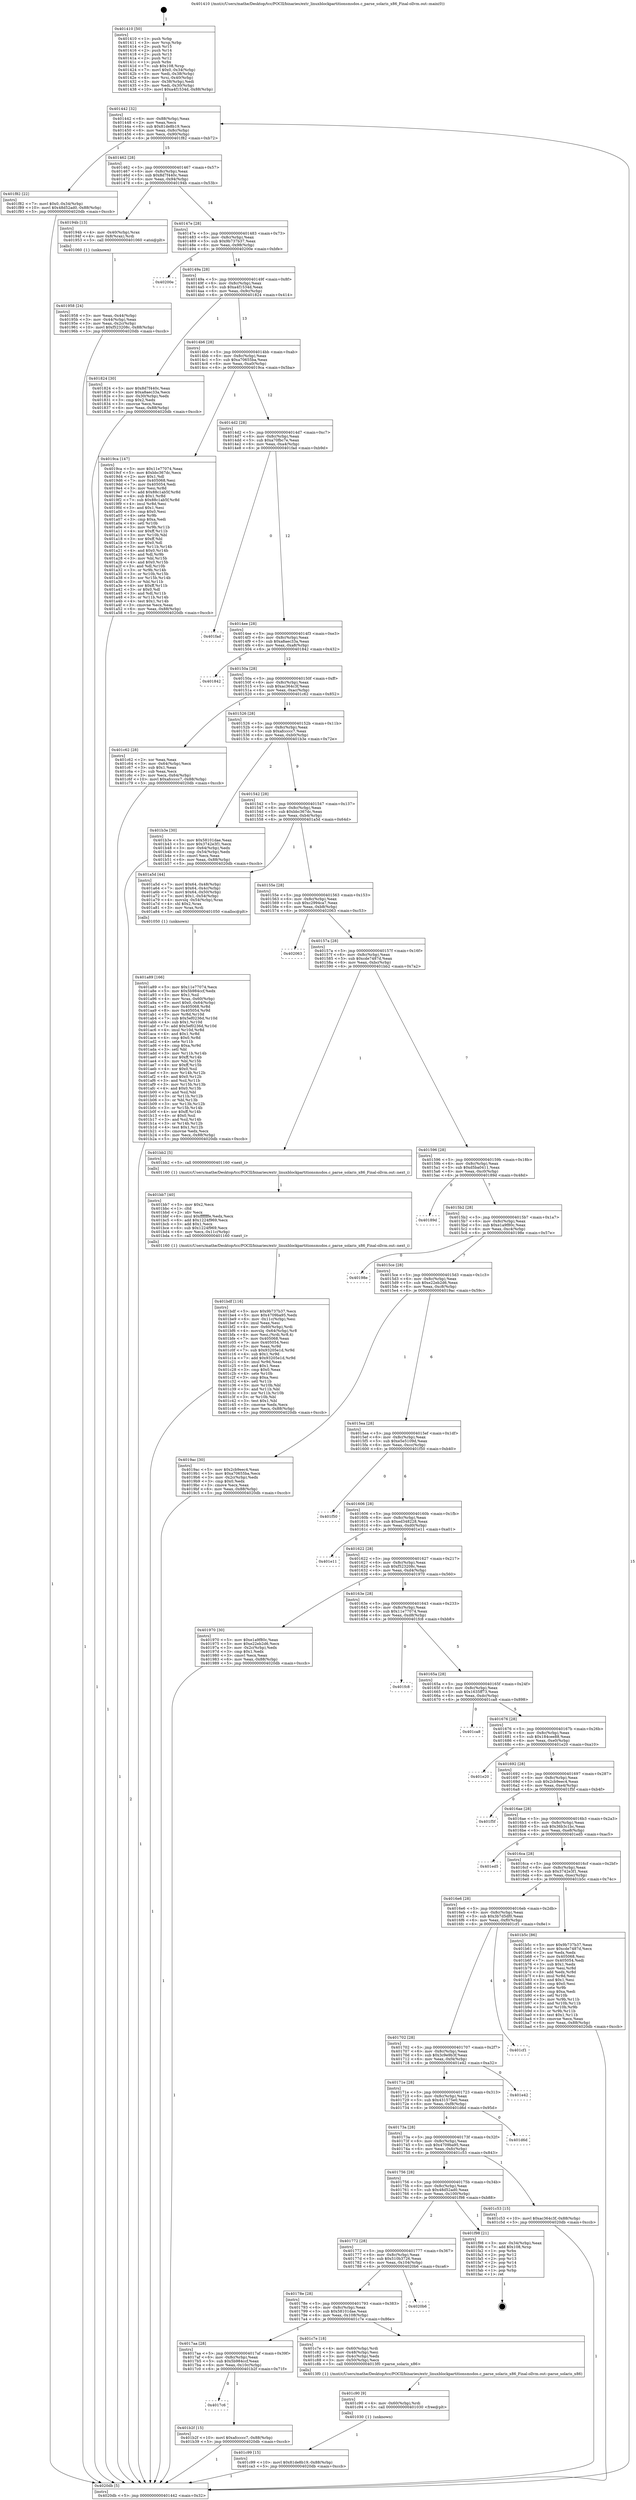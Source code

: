 digraph "0x401410" {
  label = "0x401410 (/mnt/c/Users/mathe/Desktop/tcc/POCII/binaries/extr_linuxblockpartitionsmsdos.c_parse_solaris_x86_Final-ollvm.out::main(0))"
  labelloc = "t"
  node[shape=record]

  Entry [label="",width=0.3,height=0.3,shape=circle,fillcolor=black,style=filled]
  "0x401442" [label="{
     0x401442 [32]\l
     | [instrs]\l
     &nbsp;&nbsp;0x401442 \<+6\>: mov -0x88(%rbp),%eax\l
     &nbsp;&nbsp;0x401448 \<+2\>: mov %eax,%ecx\l
     &nbsp;&nbsp;0x40144a \<+6\>: sub $0x81de8b19,%ecx\l
     &nbsp;&nbsp;0x401450 \<+6\>: mov %eax,-0x8c(%rbp)\l
     &nbsp;&nbsp;0x401456 \<+6\>: mov %ecx,-0x90(%rbp)\l
     &nbsp;&nbsp;0x40145c \<+6\>: je 0000000000401f82 \<main+0xb72\>\l
  }"]
  "0x401f82" [label="{
     0x401f82 [22]\l
     | [instrs]\l
     &nbsp;&nbsp;0x401f82 \<+7\>: movl $0x0,-0x34(%rbp)\l
     &nbsp;&nbsp;0x401f89 \<+10\>: movl $0x48d52ad0,-0x88(%rbp)\l
     &nbsp;&nbsp;0x401f93 \<+5\>: jmp 00000000004020db \<main+0xccb\>\l
  }"]
  "0x401462" [label="{
     0x401462 [28]\l
     | [instrs]\l
     &nbsp;&nbsp;0x401462 \<+5\>: jmp 0000000000401467 \<main+0x57\>\l
     &nbsp;&nbsp;0x401467 \<+6\>: mov -0x8c(%rbp),%eax\l
     &nbsp;&nbsp;0x40146d \<+5\>: sub $0x8d7f440c,%eax\l
     &nbsp;&nbsp;0x401472 \<+6\>: mov %eax,-0x94(%rbp)\l
     &nbsp;&nbsp;0x401478 \<+6\>: je 000000000040194b \<main+0x53b\>\l
  }"]
  Exit [label="",width=0.3,height=0.3,shape=circle,fillcolor=black,style=filled,peripheries=2]
  "0x40194b" [label="{
     0x40194b [13]\l
     | [instrs]\l
     &nbsp;&nbsp;0x40194b \<+4\>: mov -0x40(%rbp),%rax\l
     &nbsp;&nbsp;0x40194f \<+4\>: mov 0x8(%rax),%rdi\l
     &nbsp;&nbsp;0x401953 \<+5\>: call 0000000000401060 \<atoi@plt\>\l
     | [calls]\l
     &nbsp;&nbsp;0x401060 \{1\} (unknown)\l
  }"]
  "0x40147e" [label="{
     0x40147e [28]\l
     | [instrs]\l
     &nbsp;&nbsp;0x40147e \<+5\>: jmp 0000000000401483 \<main+0x73\>\l
     &nbsp;&nbsp;0x401483 \<+6\>: mov -0x8c(%rbp),%eax\l
     &nbsp;&nbsp;0x401489 \<+5\>: sub $0x9b737b37,%eax\l
     &nbsp;&nbsp;0x40148e \<+6\>: mov %eax,-0x98(%rbp)\l
     &nbsp;&nbsp;0x401494 \<+6\>: je 000000000040200e \<main+0xbfe\>\l
  }"]
  "0x401c99" [label="{
     0x401c99 [15]\l
     | [instrs]\l
     &nbsp;&nbsp;0x401c99 \<+10\>: movl $0x81de8b19,-0x88(%rbp)\l
     &nbsp;&nbsp;0x401ca3 \<+5\>: jmp 00000000004020db \<main+0xccb\>\l
  }"]
  "0x40200e" [label="{
     0x40200e\l
  }", style=dashed]
  "0x40149a" [label="{
     0x40149a [28]\l
     | [instrs]\l
     &nbsp;&nbsp;0x40149a \<+5\>: jmp 000000000040149f \<main+0x8f\>\l
     &nbsp;&nbsp;0x40149f \<+6\>: mov -0x8c(%rbp),%eax\l
     &nbsp;&nbsp;0x4014a5 \<+5\>: sub $0xa4f1534d,%eax\l
     &nbsp;&nbsp;0x4014aa \<+6\>: mov %eax,-0x9c(%rbp)\l
     &nbsp;&nbsp;0x4014b0 \<+6\>: je 0000000000401824 \<main+0x414\>\l
  }"]
  "0x401c90" [label="{
     0x401c90 [9]\l
     | [instrs]\l
     &nbsp;&nbsp;0x401c90 \<+4\>: mov -0x60(%rbp),%rdi\l
     &nbsp;&nbsp;0x401c94 \<+5\>: call 0000000000401030 \<free@plt\>\l
     | [calls]\l
     &nbsp;&nbsp;0x401030 \{1\} (unknown)\l
  }"]
  "0x401824" [label="{
     0x401824 [30]\l
     | [instrs]\l
     &nbsp;&nbsp;0x401824 \<+5\>: mov $0x8d7f440c,%eax\l
     &nbsp;&nbsp;0x401829 \<+5\>: mov $0xa8aec33a,%ecx\l
     &nbsp;&nbsp;0x40182e \<+3\>: mov -0x30(%rbp),%edx\l
     &nbsp;&nbsp;0x401831 \<+3\>: cmp $0x2,%edx\l
     &nbsp;&nbsp;0x401834 \<+3\>: cmovne %ecx,%eax\l
     &nbsp;&nbsp;0x401837 \<+6\>: mov %eax,-0x88(%rbp)\l
     &nbsp;&nbsp;0x40183d \<+5\>: jmp 00000000004020db \<main+0xccb\>\l
  }"]
  "0x4014b6" [label="{
     0x4014b6 [28]\l
     | [instrs]\l
     &nbsp;&nbsp;0x4014b6 \<+5\>: jmp 00000000004014bb \<main+0xab\>\l
     &nbsp;&nbsp;0x4014bb \<+6\>: mov -0x8c(%rbp),%eax\l
     &nbsp;&nbsp;0x4014c1 \<+5\>: sub $0xa70655ba,%eax\l
     &nbsp;&nbsp;0x4014c6 \<+6\>: mov %eax,-0xa0(%rbp)\l
     &nbsp;&nbsp;0x4014cc \<+6\>: je 00000000004019ca \<main+0x5ba\>\l
  }"]
  "0x4020db" [label="{
     0x4020db [5]\l
     | [instrs]\l
     &nbsp;&nbsp;0x4020db \<+5\>: jmp 0000000000401442 \<main+0x32\>\l
  }"]
  "0x401410" [label="{
     0x401410 [50]\l
     | [instrs]\l
     &nbsp;&nbsp;0x401410 \<+1\>: push %rbp\l
     &nbsp;&nbsp;0x401411 \<+3\>: mov %rsp,%rbp\l
     &nbsp;&nbsp;0x401414 \<+2\>: push %r15\l
     &nbsp;&nbsp;0x401416 \<+2\>: push %r14\l
     &nbsp;&nbsp;0x401418 \<+2\>: push %r13\l
     &nbsp;&nbsp;0x40141a \<+2\>: push %r12\l
     &nbsp;&nbsp;0x40141c \<+1\>: push %rbx\l
     &nbsp;&nbsp;0x40141d \<+7\>: sub $0x108,%rsp\l
     &nbsp;&nbsp;0x401424 \<+7\>: movl $0x0,-0x34(%rbp)\l
     &nbsp;&nbsp;0x40142b \<+3\>: mov %edi,-0x38(%rbp)\l
     &nbsp;&nbsp;0x40142e \<+4\>: mov %rsi,-0x40(%rbp)\l
     &nbsp;&nbsp;0x401432 \<+3\>: mov -0x38(%rbp),%edi\l
     &nbsp;&nbsp;0x401435 \<+3\>: mov %edi,-0x30(%rbp)\l
     &nbsp;&nbsp;0x401438 \<+10\>: movl $0xa4f1534d,-0x88(%rbp)\l
  }"]
  "0x401958" [label="{
     0x401958 [24]\l
     | [instrs]\l
     &nbsp;&nbsp;0x401958 \<+3\>: mov %eax,-0x44(%rbp)\l
     &nbsp;&nbsp;0x40195b \<+3\>: mov -0x44(%rbp),%eax\l
     &nbsp;&nbsp;0x40195e \<+3\>: mov %eax,-0x2c(%rbp)\l
     &nbsp;&nbsp;0x401961 \<+10\>: movl $0xf523208c,-0x88(%rbp)\l
     &nbsp;&nbsp;0x40196b \<+5\>: jmp 00000000004020db \<main+0xccb\>\l
  }"]
  "0x401bdf" [label="{
     0x401bdf [116]\l
     | [instrs]\l
     &nbsp;&nbsp;0x401bdf \<+5\>: mov $0x9b737b37,%ecx\l
     &nbsp;&nbsp;0x401be4 \<+5\>: mov $0x4709ba95,%edx\l
     &nbsp;&nbsp;0x401be9 \<+6\>: mov -0x11c(%rbp),%esi\l
     &nbsp;&nbsp;0x401bef \<+3\>: imul %eax,%esi\l
     &nbsp;&nbsp;0x401bf2 \<+4\>: mov -0x60(%rbp),%rdi\l
     &nbsp;&nbsp;0x401bf6 \<+4\>: movslq -0x64(%rbp),%r8\l
     &nbsp;&nbsp;0x401bfa \<+4\>: mov %esi,(%rdi,%r8,4)\l
     &nbsp;&nbsp;0x401bfe \<+7\>: mov 0x405068,%eax\l
     &nbsp;&nbsp;0x401c05 \<+7\>: mov 0x405054,%esi\l
     &nbsp;&nbsp;0x401c0c \<+3\>: mov %eax,%r9d\l
     &nbsp;&nbsp;0x401c0f \<+7\>: sub $0x93205e1d,%r9d\l
     &nbsp;&nbsp;0x401c16 \<+4\>: sub $0x1,%r9d\l
     &nbsp;&nbsp;0x401c1a \<+7\>: add $0x93205e1d,%r9d\l
     &nbsp;&nbsp;0x401c21 \<+4\>: imul %r9d,%eax\l
     &nbsp;&nbsp;0x401c25 \<+3\>: and $0x1,%eax\l
     &nbsp;&nbsp;0x401c28 \<+3\>: cmp $0x0,%eax\l
     &nbsp;&nbsp;0x401c2b \<+4\>: sete %r10b\l
     &nbsp;&nbsp;0x401c2f \<+3\>: cmp $0xa,%esi\l
     &nbsp;&nbsp;0x401c32 \<+4\>: setl %r11b\l
     &nbsp;&nbsp;0x401c36 \<+3\>: mov %r10b,%bl\l
     &nbsp;&nbsp;0x401c39 \<+3\>: and %r11b,%bl\l
     &nbsp;&nbsp;0x401c3c \<+3\>: xor %r11b,%r10b\l
     &nbsp;&nbsp;0x401c3f \<+3\>: or %r10b,%bl\l
     &nbsp;&nbsp;0x401c42 \<+3\>: test $0x1,%bl\l
     &nbsp;&nbsp;0x401c45 \<+3\>: cmovne %edx,%ecx\l
     &nbsp;&nbsp;0x401c48 \<+6\>: mov %ecx,-0x88(%rbp)\l
     &nbsp;&nbsp;0x401c4e \<+5\>: jmp 00000000004020db \<main+0xccb\>\l
  }"]
  "0x4019ca" [label="{
     0x4019ca [147]\l
     | [instrs]\l
     &nbsp;&nbsp;0x4019ca \<+5\>: mov $0x11e77074,%eax\l
     &nbsp;&nbsp;0x4019cf \<+5\>: mov $0xbbc367dc,%ecx\l
     &nbsp;&nbsp;0x4019d4 \<+2\>: mov $0x1,%dl\l
     &nbsp;&nbsp;0x4019d6 \<+7\>: mov 0x405068,%esi\l
     &nbsp;&nbsp;0x4019dd \<+7\>: mov 0x405054,%edi\l
     &nbsp;&nbsp;0x4019e4 \<+3\>: mov %esi,%r8d\l
     &nbsp;&nbsp;0x4019e7 \<+7\>: add $0x88c1ab5f,%r8d\l
     &nbsp;&nbsp;0x4019ee \<+4\>: sub $0x1,%r8d\l
     &nbsp;&nbsp;0x4019f2 \<+7\>: sub $0x88c1ab5f,%r8d\l
     &nbsp;&nbsp;0x4019f9 \<+4\>: imul %r8d,%esi\l
     &nbsp;&nbsp;0x4019fd \<+3\>: and $0x1,%esi\l
     &nbsp;&nbsp;0x401a00 \<+3\>: cmp $0x0,%esi\l
     &nbsp;&nbsp;0x401a03 \<+4\>: sete %r9b\l
     &nbsp;&nbsp;0x401a07 \<+3\>: cmp $0xa,%edi\l
     &nbsp;&nbsp;0x401a0a \<+4\>: setl %r10b\l
     &nbsp;&nbsp;0x401a0e \<+3\>: mov %r9b,%r11b\l
     &nbsp;&nbsp;0x401a11 \<+4\>: xor $0xff,%r11b\l
     &nbsp;&nbsp;0x401a15 \<+3\>: mov %r10b,%bl\l
     &nbsp;&nbsp;0x401a18 \<+3\>: xor $0xff,%bl\l
     &nbsp;&nbsp;0x401a1b \<+3\>: xor $0x0,%dl\l
     &nbsp;&nbsp;0x401a1e \<+3\>: mov %r11b,%r14b\l
     &nbsp;&nbsp;0x401a21 \<+4\>: and $0x0,%r14b\l
     &nbsp;&nbsp;0x401a25 \<+3\>: and %dl,%r9b\l
     &nbsp;&nbsp;0x401a28 \<+3\>: mov %bl,%r15b\l
     &nbsp;&nbsp;0x401a2b \<+4\>: and $0x0,%r15b\l
     &nbsp;&nbsp;0x401a2f \<+3\>: and %dl,%r10b\l
     &nbsp;&nbsp;0x401a32 \<+3\>: or %r9b,%r14b\l
     &nbsp;&nbsp;0x401a35 \<+3\>: or %r10b,%r15b\l
     &nbsp;&nbsp;0x401a38 \<+3\>: xor %r15b,%r14b\l
     &nbsp;&nbsp;0x401a3b \<+3\>: or %bl,%r11b\l
     &nbsp;&nbsp;0x401a3e \<+4\>: xor $0xff,%r11b\l
     &nbsp;&nbsp;0x401a42 \<+3\>: or $0x0,%dl\l
     &nbsp;&nbsp;0x401a45 \<+3\>: and %dl,%r11b\l
     &nbsp;&nbsp;0x401a48 \<+3\>: or %r11b,%r14b\l
     &nbsp;&nbsp;0x401a4b \<+4\>: test $0x1,%r14b\l
     &nbsp;&nbsp;0x401a4f \<+3\>: cmovne %ecx,%eax\l
     &nbsp;&nbsp;0x401a52 \<+6\>: mov %eax,-0x88(%rbp)\l
     &nbsp;&nbsp;0x401a58 \<+5\>: jmp 00000000004020db \<main+0xccb\>\l
  }"]
  "0x4014d2" [label="{
     0x4014d2 [28]\l
     | [instrs]\l
     &nbsp;&nbsp;0x4014d2 \<+5\>: jmp 00000000004014d7 \<main+0xc7\>\l
     &nbsp;&nbsp;0x4014d7 \<+6\>: mov -0x8c(%rbp),%eax\l
     &nbsp;&nbsp;0x4014dd \<+5\>: sub $0xa70fbc7e,%eax\l
     &nbsp;&nbsp;0x4014e2 \<+6\>: mov %eax,-0xa4(%rbp)\l
     &nbsp;&nbsp;0x4014e8 \<+6\>: je 0000000000401fad \<main+0xb9d\>\l
  }"]
  "0x401bb7" [label="{
     0x401bb7 [40]\l
     | [instrs]\l
     &nbsp;&nbsp;0x401bb7 \<+5\>: mov $0x2,%ecx\l
     &nbsp;&nbsp;0x401bbc \<+1\>: cltd\l
     &nbsp;&nbsp;0x401bbd \<+2\>: idiv %ecx\l
     &nbsp;&nbsp;0x401bbf \<+6\>: imul $0xfffffffe,%edx,%ecx\l
     &nbsp;&nbsp;0x401bc5 \<+6\>: add $0x1224f969,%ecx\l
     &nbsp;&nbsp;0x401bcb \<+3\>: add $0x1,%ecx\l
     &nbsp;&nbsp;0x401bce \<+6\>: sub $0x1224f969,%ecx\l
     &nbsp;&nbsp;0x401bd4 \<+6\>: mov %ecx,-0x11c(%rbp)\l
     &nbsp;&nbsp;0x401bda \<+5\>: call 0000000000401160 \<next_i\>\l
     | [calls]\l
     &nbsp;&nbsp;0x401160 \{1\} (/mnt/c/Users/mathe/Desktop/tcc/POCII/binaries/extr_linuxblockpartitionsmsdos.c_parse_solaris_x86_Final-ollvm.out::next_i)\l
  }"]
  "0x401fad" [label="{
     0x401fad\l
  }", style=dashed]
  "0x4014ee" [label="{
     0x4014ee [28]\l
     | [instrs]\l
     &nbsp;&nbsp;0x4014ee \<+5\>: jmp 00000000004014f3 \<main+0xe3\>\l
     &nbsp;&nbsp;0x4014f3 \<+6\>: mov -0x8c(%rbp),%eax\l
     &nbsp;&nbsp;0x4014f9 \<+5\>: sub $0xa8aec33a,%eax\l
     &nbsp;&nbsp;0x4014fe \<+6\>: mov %eax,-0xa8(%rbp)\l
     &nbsp;&nbsp;0x401504 \<+6\>: je 0000000000401842 \<main+0x432\>\l
  }"]
  "0x4017c6" [label="{
     0x4017c6\l
  }", style=dashed]
  "0x401842" [label="{
     0x401842\l
  }", style=dashed]
  "0x40150a" [label="{
     0x40150a [28]\l
     | [instrs]\l
     &nbsp;&nbsp;0x40150a \<+5\>: jmp 000000000040150f \<main+0xff\>\l
     &nbsp;&nbsp;0x40150f \<+6\>: mov -0x8c(%rbp),%eax\l
     &nbsp;&nbsp;0x401515 \<+5\>: sub $0xac364c3f,%eax\l
     &nbsp;&nbsp;0x40151a \<+6\>: mov %eax,-0xac(%rbp)\l
     &nbsp;&nbsp;0x401520 \<+6\>: je 0000000000401c62 \<main+0x852\>\l
  }"]
  "0x401b2f" [label="{
     0x401b2f [15]\l
     | [instrs]\l
     &nbsp;&nbsp;0x401b2f \<+10\>: movl $0xafccccc7,-0x88(%rbp)\l
     &nbsp;&nbsp;0x401b39 \<+5\>: jmp 00000000004020db \<main+0xccb\>\l
  }"]
  "0x401c62" [label="{
     0x401c62 [28]\l
     | [instrs]\l
     &nbsp;&nbsp;0x401c62 \<+2\>: xor %eax,%eax\l
     &nbsp;&nbsp;0x401c64 \<+3\>: mov -0x64(%rbp),%ecx\l
     &nbsp;&nbsp;0x401c67 \<+3\>: sub $0x1,%eax\l
     &nbsp;&nbsp;0x401c6a \<+2\>: sub %eax,%ecx\l
     &nbsp;&nbsp;0x401c6c \<+3\>: mov %ecx,-0x64(%rbp)\l
     &nbsp;&nbsp;0x401c6f \<+10\>: movl $0xafccccc7,-0x88(%rbp)\l
     &nbsp;&nbsp;0x401c79 \<+5\>: jmp 00000000004020db \<main+0xccb\>\l
  }"]
  "0x401526" [label="{
     0x401526 [28]\l
     | [instrs]\l
     &nbsp;&nbsp;0x401526 \<+5\>: jmp 000000000040152b \<main+0x11b\>\l
     &nbsp;&nbsp;0x40152b \<+6\>: mov -0x8c(%rbp),%eax\l
     &nbsp;&nbsp;0x401531 \<+5\>: sub $0xafccccc7,%eax\l
     &nbsp;&nbsp;0x401536 \<+6\>: mov %eax,-0xb0(%rbp)\l
     &nbsp;&nbsp;0x40153c \<+6\>: je 0000000000401b3e \<main+0x72e\>\l
  }"]
  "0x4017aa" [label="{
     0x4017aa [28]\l
     | [instrs]\l
     &nbsp;&nbsp;0x4017aa \<+5\>: jmp 00000000004017af \<main+0x39f\>\l
     &nbsp;&nbsp;0x4017af \<+6\>: mov -0x8c(%rbp),%eax\l
     &nbsp;&nbsp;0x4017b5 \<+5\>: sub $0x5b984ccf,%eax\l
     &nbsp;&nbsp;0x4017ba \<+6\>: mov %eax,-0x10c(%rbp)\l
     &nbsp;&nbsp;0x4017c0 \<+6\>: je 0000000000401b2f \<main+0x71f\>\l
  }"]
  "0x401b3e" [label="{
     0x401b3e [30]\l
     | [instrs]\l
     &nbsp;&nbsp;0x401b3e \<+5\>: mov $0x58101dae,%eax\l
     &nbsp;&nbsp;0x401b43 \<+5\>: mov $0x3742e3f1,%ecx\l
     &nbsp;&nbsp;0x401b48 \<+3\>: mov -0x64(%rbp),%edx\l
     &nbsp;&nbsp;0x401b4b \<+3\>: cmp -0x54(%rbp),%edx\l
     &nbsp;&nbsp;0x401b4e \<+3\>: cmovl %ecx,%eax\l
     &nbsp;&nbsp;0x401b51 \<+6\>: mov %eax,-0x88(%rbp)\l
     &nbsp;&nbsp;0x401b57 \<+5\>: jmp 00000000004020db \<main+0xccb\>\l
  }"]
  "0x401542" [label="{
     0x401542 [28]\l
     | [instrs]\l
     &nbsp;&nbsp;0x401542 \<+5\>: jmp 0000000000401547 \<main+0x137\>\l
     &nbsp;&nbsp;0x401547 \<+6\>: mov -0x8c(%rbp),%eax\l
     &nbsp;&nbsp;0x40154d \<+5\>: sub $0xbbc367dc,%eax\l
     &nbsp;&nbsp;0x401552 \<+6\>: mov %eax,-0xb4(%rbp)\l
     &nbsp;&nbsp;0x401558 \<+6\>: je 0000000000401a5d \<main+0x64d\>\l
  }"]
  "0x401c7e" [label="{
     0x401c7e [18]\l
     | [instrs]\l
     &nbsp;&nbsp;0x401c7e \<+4\>: mov -0x60(%rbp),%rdi\l
     &nbsp;&nbsp;0x401c82 \<+3\>: mov -0x48(%rbp),%esi\l
     &nbsp;&nbsp;0x401c85 \<+3\>: mov -0x4c(%rbp),%edx\l
     &nbsp;&nbsp;0x401c88 \<+3\>: mov -0x50(%rbp),%ecx\l
     &nbsp;&nbsp;0x401c8b \<+5\>: call 00000000004013f0 \<parse_solaris_x86\>\l
     | [calls]\l
     &nbsp;&nbsp;0x4013f0 \{1\} (/mnt/c/Users/mathe/Desktop/tcc/POCII/binaries/extr_linuxblockpartitionsmsdos.c_parse_solaris_x86_Final-ollvm.out::parse_solaris_x86)\l
  }"]
  "0x401a5d" [label="{
     0x401a5d [44]\l
     | [instrs]\l
     &nbsp;&nbsp;0x401a5d \<+7\>: movl $0x64,-0x48(%rbp)\l
     &nbsp;&nbsp;0x401a64 \<+7\>: movl $0x64,-0x4c(%rbp)\l
     &nbsp;&nbsp;0x401a6b \<+7\>: movl $0x64,-0x50(%rbp)\l
     &nbsp;&nbsp;0x401a72 \<+7\>: movl $0x1,-0x54(%rbp)\l
     &nbsp;&nbsp;0x401a79 \<+4\>: movslq -0x54(%rbp),%rax\l
     &nbsp;&nbsp;0x401a7d \<+4\>: shl $0x2,%rax\l
     &nbsp;&nbsp;0x401a81 \<+3\>: mov %rax,%rdi\l
     &nbsp;&nbsp;0x401a84 \<+5\>: call 0000000000401050 \<malloc@plt\>\l
     | [calls]\l
     &nbsp;&nbsp;0x401050 \{1\} (unknown)\l
  }"]
  "0x40155e" [label="{
     0x40155e [28]\l
     | [instrs]\l
     &nbsp;&nbsp;0x40155e \<+5\>: jmp 0000000000401563 \<main+0x153\>\l
     &nbsp;&nbsp;0x401563 \<+6\>: mov -0x8c(%rbp),%eax\l
     &nbsp;&nbsp;0x401569 \<+5\>: sub $0xc2994ca7,%eax\l
     &nbsp;&nbsp;0x40156e \<+6\>: mov %eax,-0xb8(%rbp)\l
     &nbsp;&nbsp;0x401574 \<+6\>: je 0000000000402063 \<main+0xc53\>\l
  }"]
  "0x40178e" [label="{
     0x40178e [28]\l
     | [instrs]\l
     &nbsp;&nbsp;0x40178e \<+5\>: jmp 0000000000401793 \<main+0x383\>\l
     &nbsp;&nbsp;0x401793 \<+6\>: mov -0x8c(%rbp),%eax\l
     &nbsp;&nbsp;0x401799 \<+5\>: sub $0x58101dae,%eax\l
     &nbsp;&nbsp;0x40179e \<+6\>: mov %eax,-0x108(%rbp)\l
     &nbsp;&nbsp;0x4017a4 \<+6\>: je 0000000000401c7e \<main+0x86e\>\l
  }"]
  "0x402063" [label="{
     0x402063\l
  }", style=dashed]
  "0x40157a" [label="{
     0x40157a [28]\l
     | [instrs]\l
     &nbsp;&nbsp;0x40157a \<+5\>: jmp 000000000040157f \<main+0x16f\>\l
     &nbsp;&nbsp;0x40157f \<+6\>: mov -0x8c(%rbp),%eax\l
     &nbsp;&nbsp;0x401585 \<+5\>: sub $0xcde7487d,%eax\l
     &nbsp;&nbsp;0x40158a \<+6\>: mov %eax,-0xbc(%rbp)\l
     &nbsp;&nbsp;0x401590 \<+6\>: je 0000000000401bb2 \<main+0x7a2\>\l
  }"]
  "0x4020b6" [label="{
     0x4020b6\l
  }", style=dashed]
  "0x401bb2" [label="{
     0x401bb2 [5]\l
     | [instrs]\l
     &nbsp;&nbsp;0x401bb2 \<+5\>: call 0000000000401160 \<next_i\>\l
     | [calls]\l
     &nbsp;&nbsp;0x401160 \{1\} (/mnt/c/Users/mathe/Desktop/tcc/POCII/binaries/extr_linuxblockpartitionsmsdos.c_parse_solaris_x86_Final-ollvm.out::next_i)\l
  }"]
  "0x401596" [label="{
     0x401596 [28]\l
     | [instrs]\l
     &nbsp;&nbsp;0x401596 \<+5\>: jmp 000000000040159b \<main+0x18b\>\l
     &nbsp;&nbsp;0x40159b \<+6\>: mov -0x8c(%rbp),%eax\l
     &nbsp;&nbsp;0x4015a1 \<+5\>: sub $0xd5ba0411,%eax\l
     &nbsp;&nbsp;0x4015a6 \<+6\>: mov %eax,-0xc0(%rbp)\l
     &nbsp;&nbsp;0x4015ac \<+6\>: je 000000000040189d \<main+0x48d\>\l
  }"]
  "0x401772" [label="{
     0x401772 [28]\l
     | [instrs]\l
     &nbsp;&nbsp;0x401772 \<+5\>: jmp 0000000000401777 \<main+0x367\>\l
     &nbsp;&nbsp;0x401777 \<+6\>: mov -0x8c(%rbp),%eax\l
     &nbsp;&nbsp;0x40177d \<+5\>: sub $0x510b3726,%eax\l
     &nbsp;&nbsp;0x401782 \<+6\>: mov %eax,-0x104(%rbp)\l
     &nbsp;&nbsp;0x401788 \<+6\>: je 00000000004020b6 \<main+0xca6\>\l
  }"]
  "0x40189d" [label="{
     0x40189d\l
  }", style=dashed]
  "0x4015b2" [label="{
     0x4015b2 [28]\l
     | [instrs]\l
     &nbsp;&nbsp;0x4015b2 \<+5\>: jmp 00000000004015b7 \<main+0x1a7\>\l
     &nbsp;&nbsp;0x4015b7 \<+6\>: mov -0x8c(%rbp),%eax\l
     &nbsp;&nbsp;0x4015bd \<+5\>: sub $0xe1a9f80c,%eax\l
     &nbsp;&nbsp;0x4015c2 \<+6\>: mov %eax,-0xc4(%rbp)\l
     &nbsp;&nbsp;0x4015c8 \<+6\>: je 000000000040198e \<main+0x57e\>\l
  }"]
  "0x401f98" [label="{
     0x401f98 [21]\l
     | [instrs]\l
     &nbsp;&nbsp;0x401f98 \<+3\>: mov -0x34(%rbp),%eax\l
     &nbsp;&nbsp;0x401f9b \<+7\>: add $0x108,%rsp\l
     &nbsp;&nbsp;0x401fa2 \<+1\>: pop %rbx\l
     &nbsp;&nbsp;0x401fa3 \<+2\>: pop %r12\l
     &nbsp;&nbsp;0x401fa5 \<+2\>: pop %r13\l
     &nbsp;&nbsp;0x401fa7 \<+2\>: pop %r14\l
     &nbsp;&nbsp;0x401fa9 \<+2\>: pop %r15\l
     &nbsp;&nbsp;0x401fab \<+1\>: pop %rbp\l
     &nbsp;&nbsp;0x401fac \<+1\>: ret\l
  }"]
  "0x40198e" [label="{
     0x40198e\l
  }", style=dashed]
  "0x4015ce" [label="{
     0x4015ce [28]\l
     | [instrs]\l
     &nbsp;&nbsp;0x4015ce \<+5\>: jmp 00000000004015d3 \<main+0x1c3\>\l
     &nbsp;&nbsp;0x4015d3 \<+6\>: mov -0x8c(%rbp),%eax\l
     &nbsp;&nbsp;0x4015d9 \<+5\>: sub $0xe22eb2d6,%eax\l
     &nbsp;&nbsp;0x4015de \<+6\>: mov %eax,-0xc8(%rbp)\l
     &nbsp;&nbsp;0x4015e4 \<+6\>: je 00000000004019ac \<main+0x59c\>\l
  }"]
  "0x401756" [label="{
     0x401756 [28]\l
     | [instrs]\l
     &nbsp;&nbsp;0x401756 \<+5\>: jmp 000000000040175b \<main+0x34b\>\l
     &nbsp;&nbsp;0x40175b \<+6\>: mov -0x8c(%rbp),%eax\l
     &nbsp;&nbsp;0x401761 \<+5\>: sub $0x48d52ad0,%eax\l
     &nbsp;&nbsp;0x401766 \<+6\>: mov %eax,-0x100(%rbp)\l
     &nbsp;&nbsp;0x40176c \<+6\>: je 0000000000401f98 \<main+0xb88\>\l
  }"]
  "0x4019ac" [label="{
     0x4019ac [30]\l
     | [instrs]\l
     &nbsp;&nbsp;0x4019ac \<+5\>: mov $0x2cb9eec4,%eax\l
     &nbsp;&nbsp;0x4019b1 \<+5\>: mov $0xa70655ba,%ecx\l
     &nbsp;&nbsp;0x4019b6 \<+3\>: mov -0x2c(%rbp),%edx\l
     &nbsp;&nbsp;0x4019b9 \<+3\>: cmp $0x0,%edx\l
     &nbsp;&nbsp;0x4019bc \<+3\>: cmove %ecx,%eax\l
     &nbsp;&nbsp;0x4019bf \<+6\>: mov %eax,-0x88(%rbp)\l
     &nbsp;&nbsp;0x4019c5 \<+5\>: jmp 00000000004020db \<main+0xccb\>\l
  }"]
  "0x4015ea" [label="{
     0x4015ea [28]\l
     | [instrs]\l
     &nbsp;&nbsp;0x4015ea \<+5\>: jmp 00000000004015ef \<main+0x1df\>\l
     &nbsp;&nbsp;0x4015ef \<+6\>: mov -0x8c(%rbp),%eax\l
     &nbsp;&nbsp;0x4015f5 \<+5\>: sub $0xe5e5109d,%eax\l
     &nbsp;&nbsp;0x4015fa \<+6\>: mov %eax,-0xcc(%rbp)\l
     &nbsp;&nbsp;0x401600 \<+6\>: je 0000000000401f50 \<main+0xb40\>\l
  }"]
  "0x401c53" [label="{
     0x401c53 [15]\l
     | [instrs]\l
     &nbsp;&nbsp;0x401c53 \<+10\>: movl $0xac364c3f,-0x88(%rbp)\l
     &nbsp;&nbsp;0x401c5d \<+5\>: jmp 00000000004020db \<main+0xccb\>\l
  }"]
  "0x401f50" [label="{
     0x401f50\l
  }", style=dashed]
  "0x401606" [label="{
     0x401606 [28]\l
     | [instrs]\l
     &nbsp;&nbsp;0x401606 \<+5\>: jmp 000000000040160b \<main+0x1fb\>\l
     &nbsp;&nbsp;0x40160b \<+6\>: mov -0x8c(%rbp),%eax\l
     &nbsp;&nbsp;0x401611 \<+5\>: sub $0xed348228,%eax\l
     &nbsp;&nbsp;0x401616 \<+6\>: mov %eax,-0xd0(%rbp)\l
     &nbsp;&nbsp;0x40161c \<+6\>: je 0000000000401e11 \<main+0xa01\>\l
  }"]
  "0x40173a" [label="{
     0x40173a [28]\l
     | [instrs]\l
     &nbsp;&nbsp;0x40173a \<+5\>: jmp 000000000040173f \<main+0x32f\>\l
     &nbsp;&nbsp;0x40173f \<+6\>: mov -0x8c(%rbp),%eax\l
     &nbsp;&nbsp;0x401745 \<+5\>: sub $0x4709ba95,%eax\l
     &nbsp;&nbsp;0x40174a \<+6\>: mov %eax,-0xfc(%rbp)\l
     &nbsp;&nbsp;0x401750 \<+6\>: je 0000000000401c53 \<main+0x843\>\l
  }"]
  "0x401e11" [label="{
     0x401e11\l
  }", style=dashed]
  "0x401622" [label="{
     0x401622 [28]\l
     | [instrs]\l
     &nbsp;&nbsp;0x401622 \<+5\>: jmp 0000000000401627 \<main+0x217\>\l
     &nbsp;&nbsp;0x401627 \<+6\>: mov -0x8c(%rbp),%eax\l
     &nbsp;&nbsp;0x40162d \<+5\>: sub $0xf523208c,%eax\l
     &nbsp;&nbsp;0x401632 \<+6\>: mov %eax,-0xd4(%rbp)\l
     &nbsp;&nbsp;0x401638 \<+6\>: je 0000000000401970 \<main+0x560\>\l
  }"]
  "0x401d6d" [label="{
     0x401d6d\l
  }", style=dashed]
  "0x401970" [label="{
     0x401970 [30]\l
     | [instrs]\l
     &nbsp;&nbsp;0x401970 \<+5\>: mov $0xe1a9f80c,%eax\l
     &nbsp;&nbsp;0x401975 \<+5\>: mov $0xe22eb2d6,%ecx\l
     &nbsp;&nbsp;0x40197a \<+3\>: mov -0x2c(%rbp),%edx\l
     &nbsp;&nbsp;0x40197d \<+3\>: cmp $0x1,%edx\l
     &nbsp;&nbsp;0x401980 \<+3\>: cmovl %ecx,%eax\l
     &nbsp;&nbsp;0x401983 \<+6\>: mov %eax,-0x88(%rbp)\l
     &nbsp;&nbsp;0x401989 \<+5\>: jmp 00000000004020db \<main+0xccb\>\l
  }"]
  "0x40163e" [label="{
     0x40163e [28]\l
     | [instrs]\l
     &nbsp;&nbsp;0x40163e \<+5\>: jmp 0000000000401643 \<main+0x233\>\l
     &nbsp;&nbsp;0x401643 \<+6\>: mov -0x8c(%rbp),%eax\l
     &nbsp;&nbsp;0x401649 \<+5\>: sub $0x11e77074,%eax\l
     &nbsp;&nbsp;0x40164e \<+6\>: mov %eax,-0xd8(%rbp)\l
     &nbsp;&nbsp;0x401654 \<+6\>: je 0000000000401fc8 \<main+0xbb8\>\l
  }"]
  "0x401a89" [label="{
     0x401a89 [166]\l
     | [instrs]\l
     &nbsp;&nbsp;0x401a89 \<+5\>: mov $0x11e77074,%ecx\l
     &nbsp;&nbsp;0x401a8e \<+5\>: mov $0x5b984ccf,%edx\l
     &nbsp;&nbsp;0x401a93 \<+3\>: mov $0x1,%sil\l
     &nbsp;&nbsp;0x401a96 \<+4\>: mov %rax,-0x60(%rbp)\l
     &nbsp;&nbsp;0x401a9a \<+7\>: movl $0x0,-0x64(%rbp)\l
     &nbsp;&nbsp;0x401aa1 \<+8\>: mov 0x405068,%r8d\l
     &nbsp;&nbsp;0x401aa9 \<+8\>: mov 0x405054,%r9d\l
     &nbsp;&nbsp;0x401ab1 \<+3\>: mov %r8d,%r10d\l
     &nbsp;&nbsp;0x401ab4 \<+7\>: sub $0x5ef0236d,%r10d\l
     &nbsp;&nbsp;0x401abb \<+4\>: sub $0x1,%r10d\l
     &nbsp;&nbsp;0x401abf \<+7\>: add $0x5ef0236d,%r10d\l
     &nbsp;&nbsp;0x401ac6 \<+4\>: imul %r10d,%r8d\l
     &nbsp;&nbsp;0x401aca \<+4\>: and $0x1,%r8d\l
     &nbsp;&nbsp;0x401ace \<+4\>: cmp $0x0,%r8d\l
     &nbsp;&nbsp;0x401ad2 \<+4\>: sete %r11b\l
     &nbsp;&nbsp;0x401ad6 \<+4\>: cmp $0xa,%r9d\l
     &nbsp;&nbsp;0x401ada \<+3\>: setl %bl\l
     &nbsp;&nbsp;0x401add \<+3\>: mov %r11b,%r14b\l
     &nbsp;&nbsp;0x401ae0 \<+4\>: xor $0xff,%r14b\l
     &nbsp;&nbsp;0x401ae4 \<+3\>: mov %bl,%r15b\l
     &nbsp;&nbsp;0x401ae7 \<+4\>: xor $0xff,%r15b\l
     &nbsp;&nbsp;0x401aeb \<+4\>: xor $0x0,%sil\l
     &nbsp;&nbsp;0x401aef \<+3\>: mov %r14b,%r12b\l
     &nbsp;&nbsp;0x401af2 \<+4\>: and $0x0,%r12b\l
     &nbsp;&nbsp;0x401af6 \<+3\>: and %sil,%r11b\l
     &nbsp;&nbsp;0x401af9 \<+3\>: mov %r15b,%r13b\l
     &nbsp;&nbsp;0x401afc \<+4\>: and $0x0,%r13b\l
     &nbsp;&nbsp;0x401b00 \<+3\>: and %sil,%bl\l
     &nbsp;&nbsp;0x401b03 \<+3\>: or %r11b,%r12b\l
     &nbsp;&nbsp;0x401b06 \<+3\>: or %bl,%r13b\l
     &nbsp;&nbsp;0x401b09 \<+3\>: xor %r13b,%r12b\l
     &nbsp;&nbsp;0x401b0c \<+3\>: or %r15b,%r14b\l
     &nbsp;&nbsp;0x401b0f \<+4\>: xor $0xff,%r14b\l
     &nbsp;&nbsp;0x401b13 \<+4\>: or $0x0,%sil\l
     &nbsp;&nbsp;0x401b17 \<+3\>: and %sil,%r14b\l
     &nbsp;&nbsp;0x401b1a \<+3\>: or %r14b,%r12b\l
     &nbsp;&nbsp;0x401b1d \<+4\>: test $0x1,%r12b\l
     &nbsp;&nbsp;0x401b21 \<+3\>: cmovne %edx,%ecx\l
     &nbsp;&nbsp;0x401b24 \<+6\>: mov %ecx,-0x88(%rbp)\l
     &nbsp;&nbsp;0x401b2a \<+5\>: jmp 00000000004020db \<main+0xccb\>\l
  }"]
  "0x40171e" [label="{
     0x40171e [28]\l
     | [instrs]\l
     &nbsp;&nbsp;0x40171e \<+5\>: jmp 0000000000401723 \<main+0x313\>\l
     &nbsp;&nbsp;0x401723 \<+6\>: mov -0x8c(%rbp),%eax\l
     &nbsp;&nbsp;0x401729 \<+5\>: sub $0x431575e0,%eax\l
     &nbsp;&nbsp;0x40172e \<+6\>: mov %eax,-0xf8(%rbp)\l
     &nbsp;&nbsp;0x401734 \<+6\>: je 0000000000401d6d \<main+0x95d\>\l
  }"]
  "0x401fc8" [label="{
     0x401fc8\l
  }", style=dashed]
  "0x40165a" [label="{
     0x40165a [28]\l
     | [instrs]\l
     &nbsp;&nbsp;0x40165a \<+5\>: jmp 000000000040165f \<main+0x24f\>\l
     &nbsp;&nbsp;0x40165f \<+6\>: mov -0x8c(%rbp),%eax\l
     &nbsp;&nbsp;0x401665 \<+5\>: sub $0x1635ff73,%eax\l
     &nbsp;&nbsp;0x40166a \<+6\>: mov %eax,-0xdc(%rbp)\l
     &nbsp;&nbsp;0x401670 \<+6\>: je 0000000000401ca8 \<main+0x898\>\l
  }"]
  "0x401e42" [label="{
     0x401e42\l
  }", style=dashed]
  "0x401ca8" [label="{
     0x401ca8\l
  }", style=dashed]
  "0x401676" [label="{
     0x401676 [28]\l
     | [instrs]\l
     &nbsp;&nbsp;0x401676 \<+5\>: jmp 000000000040167b \<main+0x26b\>\l
     &nbsp;&nbsp;0x40167b \<+6\>: mov -0x8c(%rbp),%eax\l
     &nbsp;&nbsp;0x401681 \<+5\>: sub $0x184cee88,%eax\l
     &nbsp;&nbsp;0x401686 \<+6\>: mov %eax,-0xe0(%rbp)\l
     &nbsp;&nbsp;0x40168c \<+6\>: je 0000000000401e20 \<main+0xa10\>\l
  }"]
  "0x401702" [label="{
     0x401702 [28]\l
     | [instrs]\l
     &nbsp;&nbsp;0x401702 \<+5\>: jmp 0000000000401707 \<main+0x2f7\>\l
     &nbsp;&nbsp;0x401707 \<+6\>: mov -0x8c(%rbp),%eax\l
     &nbsp;&nbsp;0x40170d \<+5\>: sub $0x3c9e9b3f,%eax\l
     &nbsp;&nbsp;0x401712 \<+6\>: mov %eax,-0xf4(%rbp)\l
     &nbsp;&nbsp;0x401718 \<+6\>: je 0000000000401e42 \<main+0xa32\>\l
  }"]
  "0x401e20" [label="{
     0x401e20\l
  }", style=dashed]
  "0x401692" [label="{
     0x401692 [28]\l
     | [instrs]\l
     &nbsp;&nbsp;0x401692 \<+5\>: jmp 0000000000401697 \<main+0x287\>\l
     &nbsp;&nbsp;0x401697 \<+6\>: mov -0x8c(%rbp),%eax\l
     &nbsp;&nbsp;0x40169d \<+5\>: sub $0x2cb9eec4,%eax\l
     &nbsp;&nbsp;0x4016a2 \<+6\>: mov %eax,-0xe4(%rbp)\l
     &nbsp;&nbsp;0x4016a8 \<+6\>: je 0000000000401f5f \<main+0xb4f\>\l
  }"]
  "0x401cf1" [label="{
     0x401cf1\l
  }", style=dashed]
  "0x401f5f" [label="{
     0x401f5f\l
  }", style=dashed]
  "0x4016ae" [label="{
     0x4016ae [28]\l
     | [instrs]\l
     &nbsp;&nbsp;0x4016ae \<+5\>: jmp 00000000004016b3 \<main+0x2a3\>\l
     &nbsp;&nbsp;0x4016b3 \<+6\>: mov -0x8c(%rbp),%eax\l
     &nbsp;&nbsp;0x4016b9 \<+5\>: sub $0x36b3c1bc,%eax\l
     &nbsp;&nbsp;0x4016be \<+6\>: mov %eax,-0xe8(%rbp)\l
     &nbsp;&nbsp;0x4016c4 \<+6\>: je 0000000000401ed5 \<main+0xac5\>\l
  }"]
  "0x4016e6" [label="{
     0x4016e6 [28]\l
     | [instrs]\l
     &nbsp;&nbsp;0x4016e6 \<+5\>: jmp 00000000004016eb \<main+0x2db\>\l
     &nbsp;&nbsp;0x4016eb \<+6\>: mov -0x8c(%rbp),%eax\l
     &nbsp;&nbsp;0x4016f1 \<+5\>: sub $0x3b7d5df0,%eax\l
     &nbsp;&nbsp;0x4016f6 \<+6\>: mov %eax,-0xf0(%rbp)\l
     &nbsp;&nbsp;0x4016fc \<+6\>: je 0000000000401cf1 \<main+0x8e1\>\l
  }"]
  "0x401ed5" [label="{
     0x401ed5\l
  }", style=dashed]
  "0x4016ca" [label="{
     0x4016ca [28]\l
     | [instrs]\l
     &nbsp;&nbsp;0x4016ca \<+5\>: jmp 00000000004016cf \<main+0x2bf\>\l
     &nbsp;&nbsp;0x4016cf \<+6\>: mov -0x8c(%rbp),%eax\l
     &nbsp;&nbsp;0x4016d5 \<+5\>: sub $0x3742e3f1,%eax\l
     &nbsp;&nbsp;0x4016da \<+6\>: mov %eax,-0xec(%rbp)\l
     &nbsp;&nbsp;0x4016e0 \<+6\>: je 0000000000401b5c \<main+0x74c\>\l
  }"]
  "0x401b5c" [label="{
     0x401b5c [86]\l
     | [instrs]\l
     &nbsp;&nbsp;0x401b5c \<+5\>: mov $0x9b737b37,%eax\l
     &nbsp;&nbsp;0x401b61 \<+5\>: mov $0xcde7487d,%ecx\l
     &nbsp;&nbsp;0x401b66 \<+2\>: xor %edx,%edx\l
     &nbsp;&nbsp;0x401b68 \<+7\>: mov 0x405068,%esi\l
     &nbsp;&nbsp;0x401b6f \<+7\>: mov 0x405054,%edi\l
     &nbsp;&nbsp;0x401b76 \<+3\>: sub $0x1,%edx\l
     &nbsp;&nbsp;0x401b79 \<+3\>: mov %esi,%r8d\l
     &nbsp;&nbsp;0x401b7c \<+3\>: add %edx,%r8d\l
     &nbsp;&nbsp;0x401b7f \<+4\>: imul %r8d,%esi\l
     &nbsp;&nbsp;0x401b83 \<+3\>: and $0x1,%esi\l
     &nbsp;&nbsp;0x401b86 \<+3\>: cmp $0x0,%esi\l
     &nbsp;&nbsp;0x401b89 \<+4\>: sete %r9b\l
     &nbsp;&nbsp;0x401b8d \<+3\>: cmp $0xa,%edi\l
     &nbsp;&nbsp;0x401b90 \<+4\>: setl %r10b\l
     &nbsp;&nbsp;0x401b94 \<+3\>: mov %r9b,%r11b\l
     &nbsp;&nbsp;0x401b97 \<+3\>: and %r10b,%r11b\l
     &nbsp;&nbsp;0x401b9a \<+3\>: xor %r10b,%r9b\l
     &nbsp;&nbsp;0x401b9d \<+3\>: or %r9b,%r11b\l
     &nbsp;&nbsp;0x401ba0 \<+4\>: test $0x1,%r11b\l
     &nbsp;&nbsp;0x401ba4 \<+3\>: cmovne %ecx,%eax\l
     &nbsp;&nbsp;0x401ba7 \<+6\>: mov %eax,-0x88(%rbp)\l
     &nbsp;&nbsp;0x401bad \<+5\>: jmp 00000000004020db \<main+0xccb\>\l
  }"]
  Entry -> "0x401410" [label=" 1"]
  "0x401442" -> "0x401f82" [label=" 1"]
  "0x401442" -> "0x401462" [label=" 15"]
  "0x401f98" -> Exit [label=" 1"]
  "0x401462" -> "0x40194b" [label=" 1"]
  "0x401462" -> "0x40147e" [label=" 14"]
  "0x401f82" -> "0x4020db" [label=" 1"]
  "0x40147e" -> "0x40200e" [label=" 0"]
  "0x40147e" -> "0x40149a" [label=" 14"]
  "0x401c99" -> "0x4020db" [label=" 1"]
  "0x40149a" -> "0x401824" [label=" 1"]
  "0x40149a" -> "0x4014b6" [label=" 13"]
  "0x401824" -> "0x4020db" [label=" 1"]
  "0x401410" -> "0x401442" [label=" 1"]
  "0x4020db" -> "0x401442" [label=" 15"]
  "0x40194b" -> "0x401958" [label=" 1"]
  "0x401958" -> "0x4020db" [label=" 1"]
  "0x401c90" -> "0x401c99" [label=" 1"]
  "0x4014b6" -> "0x4019ca" [label=" 1"]
  "0x4014b6" -> "0x4014d2" [label=" 12"]
  "0x401c7e" -> "0x401c90" [label=" 1"]
  "0x4014d2" -> "0x401fad" [label=" 0"]
  "0x4014d2" -> "0x4014ee" [label=" 12"]
  "0x401c62" -> "0x4020db" [label=" 1"]
  "0x4014ee" -> "0x401842" [label=" 0"]
  "0x4014ee" -> "0x40150a" [label=" 12"]
  "0x401c53" -> "0x4020db" [label=" 1"]
  "0x40150a" -> "0x401c62" [label=" 1"]
  "0x40150a" -> "0x401526" [label=" 11"]
  "0x401bdf" -> "0x4020db" [label=" 1"]
  "0x401526" -> "0x401b3e" [label=" 2"]
  "0x401526" -> "0x401542" [label=" 9"]
  "0x401bb2" -> "0x401bb7" [label=" 1"]
  "0x401542" -> "0x401a5d" [label=" 1"]
  "0x401542" -> "0x40155e" [label=" 8"]
  "0x401b5c" -> "0x4020db" [label=" 1"]
  "0x40155e" -> "0x402063" [label=" 0"]
  "0x40155e" -> "0x40157a" [label=" 8"]
  "0x401b2f" -> "0x4020db" [label=" 1"]
  "0x40157a" -> "0x401bb2" [label=" 1"]
  "0x40157a" -> "0x401596" [label=" 7"]
  "0x4017aa" -> "0x4017c6" [label=" 0"]
  "0x401596" -> "0x40189d" [label=" 0"]
  "0x401596" -> "0x4015b2" [label=" 7"]
  "0x401bb7" -> "0x401bdf" [label=" 1"]
  "0x4015b2" -> "0x40198e" [label=" 0"]
  "0x4015b2" -> "0x4015ce" [label=" 7"]
  "0x40178e" -> "0x4017aa" [label=" 1"]
  "0x4015ce" -> "0x4019ac" [label=" 1"]
  "0x4015ce" -> "0x4015ea" [label=" 6"]
  "0x401b3e" -> "0x4020db" [label=" 2"]
  "0x4015ea" -> "0x401f50" [label=" 0"]
  "0x4015ea" -> "0x401606" [label=" 6"]
  "0x401772" -> "0x40178e" [label=" 2"]
  "0x401606" -> "0x401e11" [label=" 0"]
  "0x401606" -> "0x401622" [label=" 6"]
  "0x4017aa" -> "0x401b2f" [label=" 1"]
  "0x401622" -> "0x401970" [label=" 1"]
  "0x401622" -> "0x40163e" [label=" 5"]
  "0x401970" -> "0x4020db" [label=" 1"]
  "0x4019ac" -> "0x4020db" [label=" 1"]
  "0x4019ca" -> "0x4020db" [label=" 1"]
  "0x401a5d" -> "0x401a89" [label=" 1"]
  "0x401a89" -> "0x4020db" [label=" 1"]
  "0x401756" -> "0x401772" [label=" 2"]
  "0x40163e" -> "0x401fc8" [label=" 0"]
  "0x40163e" -> "0x40165a" [label=" 5"]
  "0x40178e" -> "0x401c7e" [label=" 1"]
  "0x40165a" -> "0x401ca8" [label=" 0"]
  "0x40165a" -> "0x401676" [label=" 5"]
  "0x40173a" -> "0x401756" [label=" 3"]
  "0x401676" -> "0x401e20" [label=" 0"]
  "0x401676" -> "0x401692" [label=" 5"]
  "0x401772" -> "0x4020b6" [label=" 0"]
  "0x401692" -> "0x401f5f" [label=" 0"]
  "0x401692" -> "0x4016ae" [label=" 5"]
  "0x40171e" -> "0x40173a" [label=" 4"]
  "0x4016ae" -> "0x401ed5" [label=" 0"]
  "0x4016ae" -> "0x4016ca" [label=" 5"]
  "0x401756" -> "0x401f98" [label=" 1"]
  "0x4016ca" -> "0x401b5c" [label=" 1"]
  "0x4016ca" -> "0x4016e6" [label=" 4"]
  "0x40171e" -> "0x401d6d" [label=" 0"]
  "0x4016e6" -> "0x401cf1" [label=" 0"]
  "0x4016e6" -> "0x401702" [label=" 4"]
  "0x40173a" -> "0x401c53" [label=" 1"]
  "0x401702" -> "0x401e42" [label=" 0"]
  "0x401702" -> "0x40171e" [label=" 4"]
}
